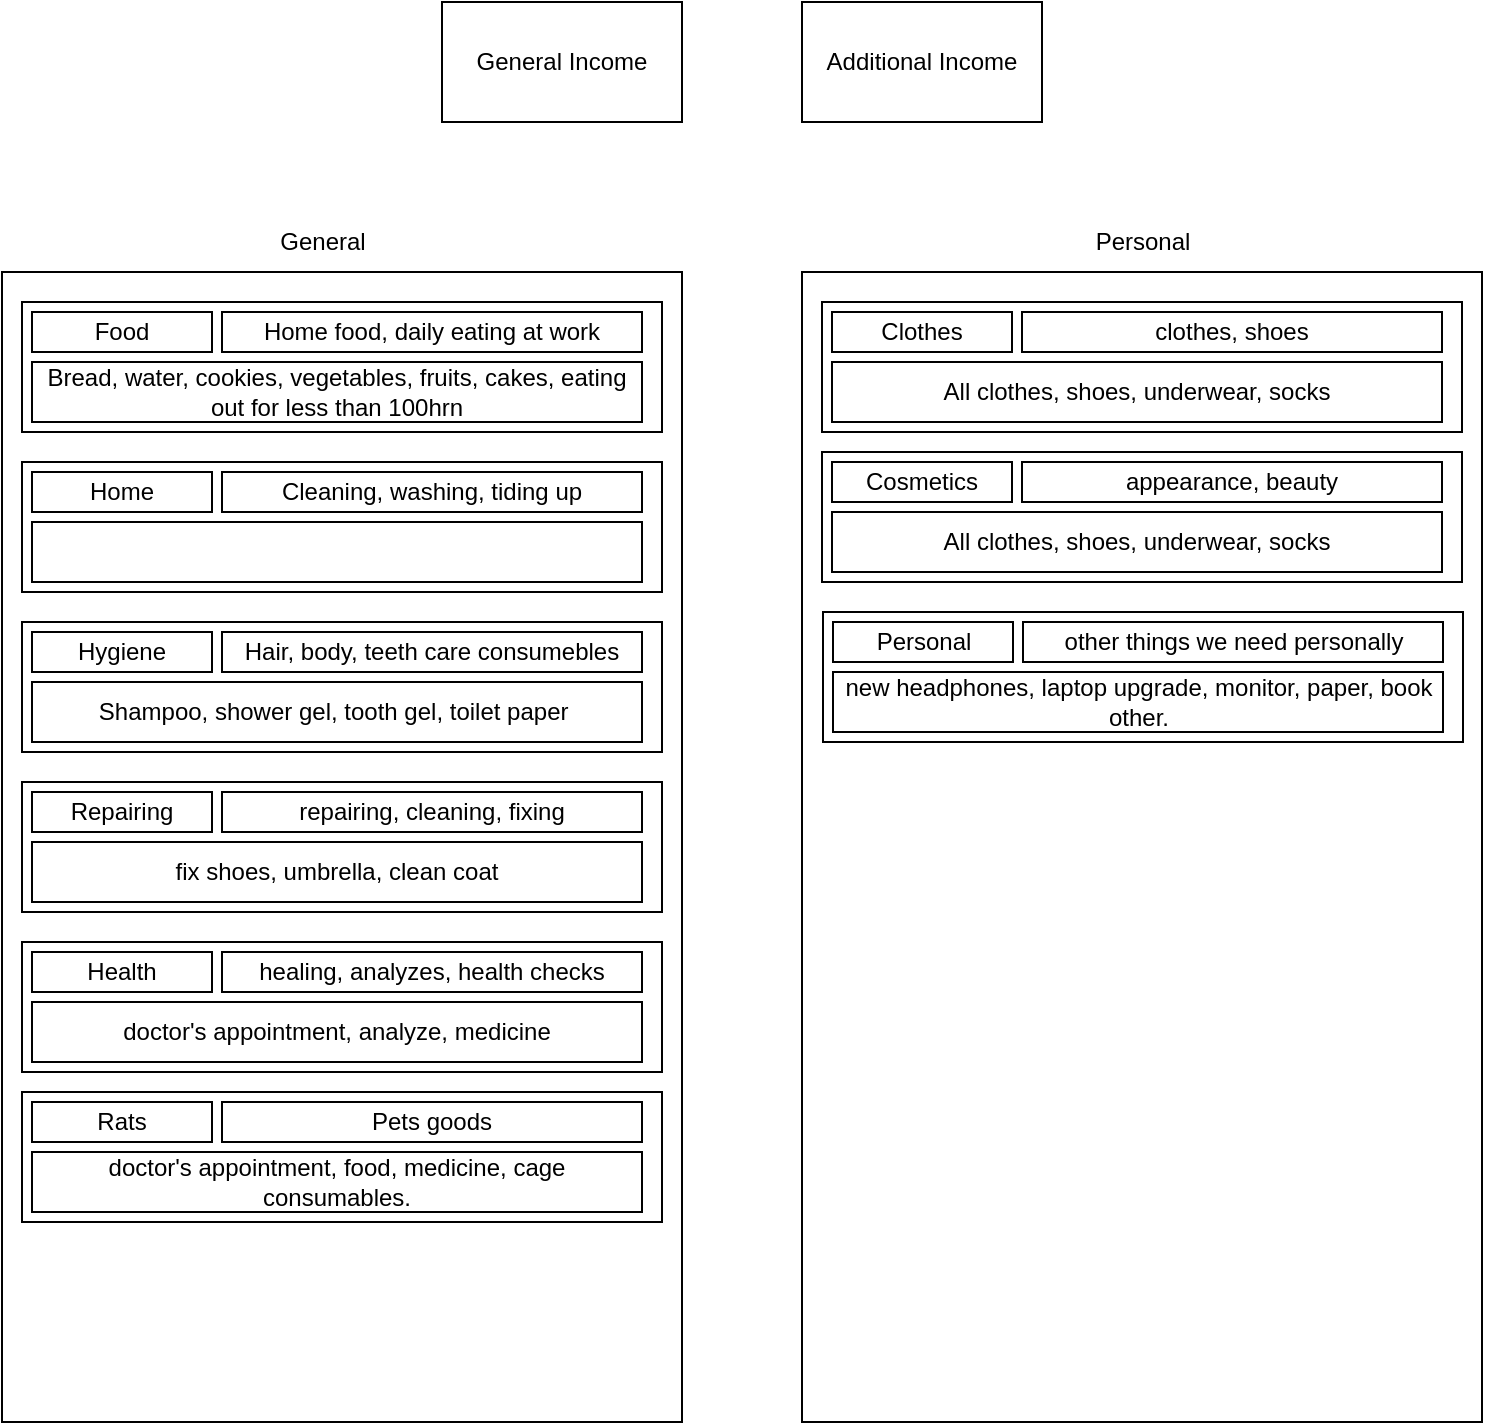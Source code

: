 <mxfile version="13.1.3" type="github">
  <diagram id="laY-fVb17HLf7wiZozy-" name="Page-1">
    <mxGraphModel dx="814" dy="453" grid="1" gridSize="10" guides="1" tooltips="1" connect="1" arrows="1" fold="1" page="1" pageScale="1" pageWidth="827" pageHeight="1169" math="0" shadow="0">
      <root>
        <mxCell id="0" />
        <mxCell id="1" parent="0" />
        <mxCell id="XyNdkiyIVKa8AsfBxNkg-2" value="" style="rounded=0;whiteSpace=wrap;html=1;" vertex="1" parent="1">
          <mxGeometry x="30" y="175" width="340" height="575" as="geometry" />
        </mxCell>
        <mxCell id="XyNdkiyIVKa8AsfBxNkg-3" value="" style="rounded=0;whiteSpace=wrap;html=1;" vertex="1" parent="1">
          <mxGeometry x="430" y="175" width="340" height="575" as="geometry" />
        </mxCell>
        <mxCell id="XyNdkiyIVKa8AsfBxNkg-4" value="General" style="text;html=1;align=center;verticalAlign=middle;resizable=0;points=[];autosize=1;" vertex="1" parent="1">
          <mxGeometry x="160" y="150" width="60" height="20" as="geometry" />
        </mxCell>
        <mxCell id="XyNdkiyIVKa8AsfBxNkg-5" value="Personal" style="text;html=1;align=center;verticalAlign=middle;resizable=0;points=[];autosize=1;" vertex="1" parent="1">
          <mxGeometry x="565" y="150" width="70" height="20" as="geometry" />
        </mxCell>
        <mxCell id="XyNdkiyIVKa8AsfBxNkg-8" value="General Income" style="rounded=0;whiteSpace=wrap;html=1;" vertex="1" parent="1">
          <mxGeometry x="250" y="40" width="120" height="60" as="geometry" />
        </mxCell>
        <mxCell id="XyNdkiyIVKa8AsfBxNkg-9" value="Additional Income" style="rounded=0;whiteSpace=wrap;html=1;" vertex="1" parent="1">
          <mxGeometry x="430" y="40" width="120" height="60" as="geometry" />
        </mxCell>
        <mxCell id="XyNdkiyIVKa8AsfBxNkg-10" value="" style="rounded=0;whiteSpace=wrap;html=1;" vertex="1" parent="1">
          <mxGeometry x="40" y="190" width="320" height="65" as="geometry" />
        </mxCell>
        <mxCell id="XyNdkiyIVKa8AsfBxNkg-11" value="Food" style="rounded=0;whiteSpace=wrap;html=1;" vertex="1" parent="1">
          <mxGeometry x="45" y="195" width="90" height="20" as="geometry" />
        </mxCell>
        <mxCell id="XyNdkiyIVKa8AsfBxNkg-12" value="Home food, daily eating at work" style="rounded=0;whiteSpace=wrap;html=1;" vertex="1" parent="1">
          <mxGeometry x="140" y="195" width="210" height="20" as="geometry" />
        </mxCell>
        <mxCell id="XyNdkiyIVKa8AsfBxNkg-16" value="Bread, water, cookies, vegetables, fruits, cakes, eating out for less than 100hrn" style="rounded=0;whiteSpace=wrap;html=1;" vertex="1" parent="1">
          <mxGeometry x="45" y="220" width="305" height="30" as="geometry" />
        </mxCell>
        <mxCell id="XyNdkiyIVKa8AsfBxNkg-17" value="" style="rounded=0;whiteSpace=wrap;html=1;" vertex="1" parent="1">
          <mxGeometry x="40" y="270" width="320" height="65" as="geometry" />
        </mxCell>
        <mxCell id="XyNdkiyIVKa8AsfBxNkg-18" value="Home" style="rounded=0;whiteSpace=wrap;html=1;" vertex="1" parent="1">
          <mxGeometry x="45" y="275" width="90" height="20" as="geometry" />
        </mxCell>
        <mxCell id="XyNdkiyIVKa8AsfBxNkg-19" value="Cleaning, washing, tiding up" style="rounded=0;whiteSpace=wrap;html=1;" vertex="1" parent="1">
          <mxGeometry x="140" y="275" width="210" height="20" as="geometry" />
        </mxCell>
        <mxCell id="XyNdkiyIVKa8AsfBxNkg-20" value="" style="rounded=0;whiteSpace=wrap;html=1;" vertex="1" parent="1">
          <mxGeometry x="45" y="300" width="305" height="30" as="geometry" />
        </mxCell>
        <mxCell id="XyNdkiyIVKa8AsfBxNkg-21" value="" style="rounded=0;whiteSpace=wrap;html=1;" vertex="1" parent="1">
          <mxGeometry x="40" y="350" width="320" height="65" as="geometry" />
        </mxCell>
        <mxCell id="XyNdkiyIVKa8AsfBxNkg-22" value="Hygiene" style="rounded=0;whiteSpace=wrap;html=1;" vertex="1" parent="1">
          <mxGeometry x="45" y="355" width="90" height="20" as="geometry" />
        </mxCell>
        <mxCell id="XyNdkiyIVKa8AsfBxNkg-23" value="Hair, body, teeth care consumebles" style="rounded=0;whiteSpace=wrap;html=1;" vertex="1" parent="1">
          <mxGeometry x="140" y="355" width="210" height="20" as="geometry" />
        </mxCell>
        <mxCell id="XyNdkiyIVKa8AsfBxNkg-24" value="Shampoo, shower gel, tooth gel, toilet paper&amp;nbsp; " style="rounded=0;whiteSpace=wrap;html=1;" vertex="1" parent="1">
          <mxGeometry x="45" y="380" width="305" height="30" as="geometry" />
        </mxCell>
        <mxCell id="XyNdkiyIVKa8AsfBxNkg-25" value="" style="rounded=0;whiteSpace=wrap;html=1;" vertex="1" parent="1">
          <mxGeometry x="40" y="430" width="320" height="65" as="geometry" />
        </mxCell>
        <mxCell id="XyNdkiyIVKa8AsfBxNkg-26" value="Repairing" style="rounded=0;whiteSpace=wrap;html=1;" vertex="1" parent="1">
          <mxGeometry x="45" y="435" width="90" height="20" as="geometry" />
        </mxCell>
        <mxCell id="XyNdkiyIVKa8AsfBxNkg-27" value="repairing, cleaning, fixing" style="rounded=0;whiteSpace=wrap;html=1;" vertex="1" parent="1">
          <mxGeometry x="140" y="435" width="210" height="20" as="geometry" />
        </mxCell>
        <mxCell id="XyNdkiyIVKa8AsfBxNkg-28" value="fix shoes, umbrella, clean coat" style="rounded=0;whiteSpace=wrap;html=1;" vertex="1" parent="1">
          <mxGeometry x="45" y="460" width="305" height="30" as="geometry" />
        </mxCell>
        <mxCell id="XyNdkiyIVKa8AsfBxNkg-29" value="" style="rounded=0;whiteSpace=wrap;html=1;" vertex="1" parent="1">
          <mxGeometry x="40" y="510" width="320" height="65" as="geometry" />
        </mxCell>
        <mxCell id="XyNdkiyIVKa8AsfBxNkg-30" value="Health" style="rounded=0;whiteSpace=wrap;html=1;" vertex="1" parent="1">
          <mxGeometry x="45" y="515" width="90" height="20" as="geometry" />
        </mxCell>
        <mxCell id="XyNdkiyIVKa8AsfBxNkg-31" value="healing, analyzes, health checks" style="rounded=0;whiteSpace=wrap;html=1;" vertex="1" parent="1">
          <mxGeometry x="140" y="515" width="210" height="20" as="geometry" />
        </mxCell>
        <mxCell id="XyNdkiyIVKa8AsfBxNkg-32" value="doctor&#39;s appointment, analyze, medicine" style="rounded=0;whiteSpace=wrap;html=1;" vertex="1" parent="1">
          <mxGeometry x="45" y="540" width="305" height="30" as="geometry" />
        </mxCell>
        <mxCell id="XyNdkiyIVKa8AsfBxNkg-33" value="" style="rounded=0;whiteSpace=wrap;html=1;" vertex="1" parent="1">
          <mxGeometry x="40" y="585" width="320" height="65" as="geometry" />
        </mxCell>
        <mxCell id="XyNdkiyIVKa8AsfBxNkg-34" value="Rats" style="rounded=0;whiteSpace=wrap;html=1;" vertex="1" parent="1">
          <mxGeometry x="45" y="590" width="90" height="20" as="geometry" />
        </mxCell>
        <mxCell id="XyNdkiyIVKa8AsfBxNkg-35" value="Pets goods" style="rounded=0;whiteSpace=wrap;html=1;" vertex="1" parent="1">
          <mxGeometry x="140" y="590" width="210" height="20" as="geometry" />
        </mxCell>
        <mxCell id="XyNdkiyIVKa8AsfBxNkg-36" value="doctor&#39;s appointment, food, medicine, cage consumables. " style="rounded=0;whiteSpace=wrap;html=1;" vertex="1" parent="1">
          <mxGeometry x="45" y="615" width="305" height="30" as="geometry" />
        </mxCell>
        <mxCell id="XyNdkiyIVKa8AsfBxNkg-37" value="" style="rounded=0;whiteSpace=wrap;html=1;" vertex="1" parent="1">
          <mxGeometry x="440" y="190" width="320" height="65" as="geometry" />
        </mxCell>
        <mxCell id="XyNdkiyIVKa8AsfBxNkg-38" value="Clothes" style="rounded=0;whiteSpace=wrap;html=1;" vertex="1" parent="1">
          <mxGeometry x="445" y="195" width="90" height="20" as="geometry" />
        </mxCell>
        <mxCell id="XyNdkiyIVKa8AsfBxNkg-39" value="clothes, shoes" style="rounded=0;whiteSpace=wrap;html=1;" vertex="1" parent="1">
          <mxGeometry x="540" y="195" width="210" height="20" as="geometry" />
        </mxCell>
        <mxCell id="XyNdkiyIVKa8AsfBxNkg-40" value="All clothes, shoes, underwear, socks" style="rounded=0;whiteSpace=wrap;html=1;" vertex="1" parent="1">
          <mxGeometry x="445" y="220" width="305" height="30" as="geometry" />
        </mxCell>
        <mxCell id="XyNdkiyIVKa8AsfBxNkg-41" value="" style="rounded=0;whiteSpace=wrap;html=1;" vertex="1" parent="1">
          <mxGeometry x="440" y="265" width="320" height="65" as="geometry" />
        </mxCell>
        <mxCell id="XyNdkiyIVKa8AsfBxNkg-42" value="Cosmetics" style="rounded=0;whiteSpace=wrap;html=1;" vertex="1" parent="1">
          <mxGeometry x="445" y="270" width="90" height="20" as="geometry" />
        </mxCell>
        <mxCell id="XyNdkiyIVKa8AsfBxNkg-43" value="appearance, beauty" style="rounded=0;whiteSpace=wrap;html=1;" vertex="1" parent="1">
          <mxGeometry x="540" y="270" width="210" height="20" as="geometry" />
        </mxCell>
        <mxCell id="XyNdkiyIVKa8AsfBxNkg-44" value="All clothes, shoes, underwear, socks" style="rounded=0;whiteSpace=wrap;html=1;" vertex="1" parent="1">
          <mxGeometry x="445" y="295" width="305" height="30" as="geometry" />
        </mxCell>
        <mxCell id="XyNdkiyIVKa8AsfBxNkg-45" value="" style="rounded=0;whiteSpace=wrap;html=1;" vertex="1" parent="1">
          <mxGeometry x="440.5" y="345" width="320" height="65" as="geometry" />
        </mxCell>
        <mxCell id="XyNdkiyIVKa8AsfBxNkg-46" value="Personal" style="rounded=0;whiteSpace=wrap;html=1;" vertex="1" parent="1">
          <mxGeometry x="445.5" y="350" width="90" height="20" as="geometry" />
        </mxCell>
        <mxCell id="XyNdkiyIVKa8AsfBxNkg-47" value="other things we need personally" style="rounded=0;whiteSpace=wrap;html=1;" vertex="1" parent="1">
          <mxGeometry x="540.5" y="350" width="210" height="20" as="geometry" />
        </mxCell>
        <mxCell id="XyNdkiyIVKa8AsfBxNkg-48" value="new headphones, laptop upgrade, monitor, paper, book other. " style="rounded=0;whiteSpace=wrap;html=1;" vertex="1" parent="1">
          <mxGeometry x="445.5" y="375" width="305" height="30" as="geometry" />
        </mxCell>
      </root>
    </mxGraphModel>
  </diagram>
</mxfile>
